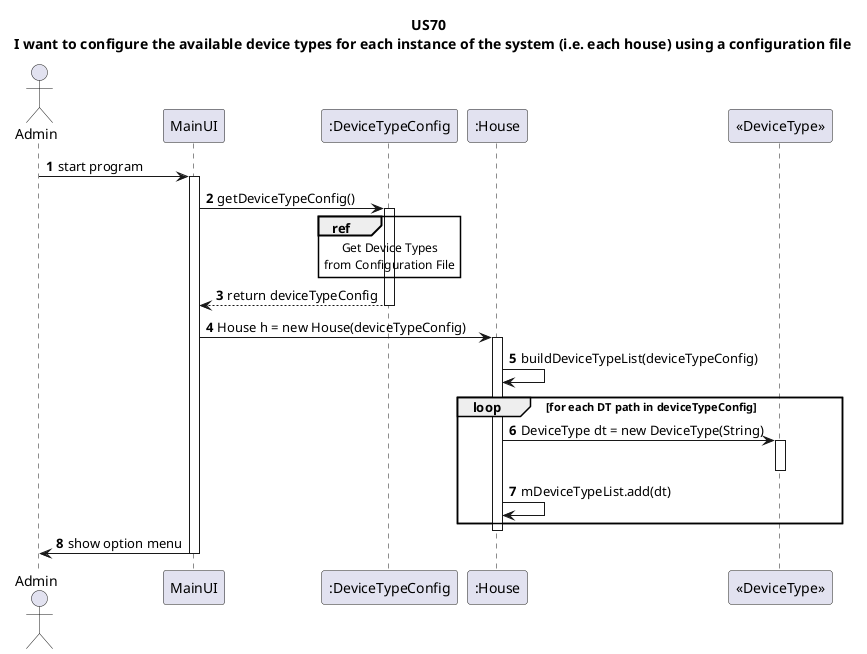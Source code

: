 @startuml

title US70 \n I want to configure the available device types for each instance of the system (i.e. each house) using a configuration file

autonumber

actor Admin

Admin -> MainUI: start program
activate MainUI

MainUI -> ":DeviceTypeConfig": getDeviceTypeConfig()
activate ":DeviceTypeConfig"
ref over ":DeviceTypeConfig"
Get Device Types
from Configuration File
end ref

":DeviceTypeConfig" --> MainUI: return deviceTypeConfig
deactivate ":DeviceTypeConfig"

MainUI -> ":House": House h = new House(deviceTypeConfig)
activate ":House"

":House" -> ":House": buildDeviceTypeList(deviceTypeConfig)

loop for each DT path in deviceTypeConfig
":House" -> "<<DeviceType>>": DeviceType dt = new DeviceType(String)
activate "<<DeviceType>>"
deactivate "<<DeviceType>>"

":House" -> ":House": mDeviceTypeList.add(dt)
end
deactivate ":House"

MainUI -> Admin: show option menu

deactivate MainUI


@enduml